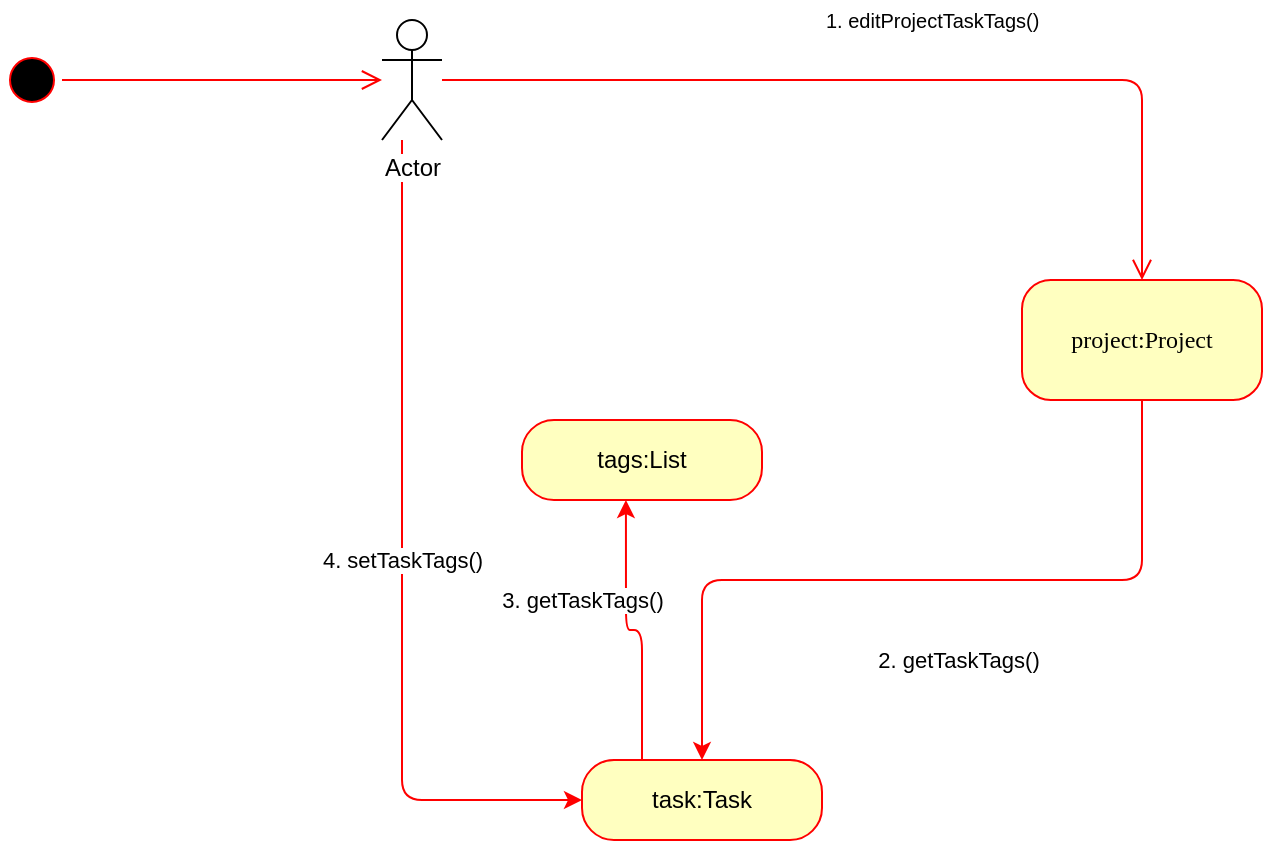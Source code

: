 <mxfile version="10.6.7"><diagram name="Page-1" id="58cdce13-f638-feb5-8d6f-7d28b1aa9fa0"><mxGraphModel dx="1394" dy="755" grid="1" gridSize="10" guides="1" tooltips="1" connect="1" arrows="1" fold="1" page="1" pageScale="1" pageWidth="1100" pageHeight="850" background="#ffffff" math="0" shadow="0"><root><mxCell id="0"/><mxCell id="1" parent="0"/><mxCell id="382b91b5511bd0f7-1" value="" style="ellipse;html=1;shape=startState;fillColor=#000000;strokeColor=#ff0000;rounded=1;shadow=0;comic=0;labelBackgroundColor=none;fontFamily=Verdana;fontSize=12;fontColor=#000000;align=center;direction=south;" parent="1" vertex="1"><mxGeometry x="130" y="135" width="30" height="30" as="geometry"/></mxCell><mxCell id="HUcn9FJM5_dCD9us_pPH-1" value="2. getTaskTags()" style="edgeStyle=orthogonalEdgeStyle;rounded=1;orthogonalLoop=1;jettySize=auto;html=1;exitX=0.5;exitY=1;exitDx=0;exitDy=0;strokeColor=#FF0000;" parent="1" source="382b91b5511bd0f7-7" target="gJLKpaYXSUN0Xv2_VoQH-10" edge="1"><mxGeometry x="-0.091" y="40" relative="1" as="geometry"><mxPoint as="offset"/></mxGeometry></mxCell><mxCell id="382b91b5511bd0f7-7" value="project:Project" style="rounded=1;whiteSpace=wrap;html=1;arcSize=24;fillColor=#ffffc0;strokeColor=#ff0000;shadow=0;comic=0;labelBackgroundColor=none;fontFamily=Verdana;fontSize=12;fontColor=#000000;align=center;" parent="1" vertex="1"><mxGeometry x="640" y="250" width="120" height="60" as="geometry"/></mxCell><mxCell id="2a3bc250acf0617d-9" style="edgeStyle=orthogonalEdgeStyle;html=1;labelBackgroundColor=none;endArrow=open;endSize=8;strokeColor=#ff0000;fontFamily=Verdana;fontSize=12;align=left;" parent="1" source="382b91b5511bd0f7-1" edge="1"><mxGeometry relative="1" as="geometry"><mxPoint x="320" y="150" as="targetPoint"/></mxGeometry></mxCell><mxCell id="2a3bc250acf0617d-10" style="edgeStyle=orthogonalEdgeStyle;html=1;labelBackgroundColor=none;endArrow=open;endSize=8;strokeColor=#ff0000;fontFamily=Verdana;fontSize=12;align=left;" parent="1" target="382b91b5511bd0f7-7" edge="1"><mxGeometry relative="1" as="geometry"><Array as="points"><mxPoint x="360" y="150"/><mxPoint x="480" y="150"/></Array><mxPoint x="350" y="150" as="sourcePoint"/><mxPoint x="450" y="160" as="targetPoint"/></mxGeometry></mxCell><mxCell id="Hjj3vsCIubLqGFSwovlk-5" value="4. setTaskTags()" style="edgeStyle=orthogonalEdgeStyle;rounded=1;orthogonalLoop=1;jettySize=auto;html=1;entryX=0;entryY=0.5;entryDx=0;entryDy=0;strokeColor=#FF0000;" parent="1" source="9rXHQXy1H_-N6-NmS4Td-7" target="gJLKpaYXSUN0Xv2_VoQH-10" edge="1"><mxGeometry relative="1" as="geometry"><Array as="points"><mxPoint x="330" y="510"/></Array></mxGeometry></mxCell><mxCell id="9rXHQXy1H_-N6-NmS4Td-7" value="Actor" style="shape=umlActor;verticalLabelPosition=bottom;labelBackgroundColor=#ffffff;verticalAlign=top;html=1;outlineConnect=0;" parent="1" vertex="1"><mxGeometry x="320" y="120" width="30" height="60" as="geometry"/></mxCell><mxCell id="9rXHQXy1H_-N6-NmS4Td-1" value="&lt;font style=&quot;font-size: 10px&quot;&gt;1. editProjectTaskTags()&lt;/font&gt;" style="text;html=1;resizable=0;points=[];autosize=1;align=left;verticalAlign=top;spacingTop=-4;" parent="1" vertex="1"><mxGeometry x="540" y="110" width="120" height="20" as="geometry"/></mxCell><mxCell id="Hjj3vsCIubLqGFSwovlk-4" value="3. getTaskTags()" style="edgeStyle=orthogonalEdgeStyle;rounded=1;orthogonalLoop=1;jettySize=auto;html=1;exitX=0.25;exitY=0;exitDx=0;exitDy=0;entryX=0.433;entryY=1;entryDx=0;entryDy=0;entryPerimeter=0;strokeColor=#FF0000;" parent="1" source="gJLKpaYXSUN0Xv2_VoQH-10" target="Hjj3vsCIubLqGFSwovlk-2" edge="1"><mxGeometry x="0.275" y="22" relative="1" as="geometry"><mxPoint as="offset"/></mxGeometry></mxCell><mxCell id="gJLKpaYXSUN0Xv2_VoQH-10" value="task:Task" style="rounded=1;whiteSpace=wrap;html=1;arcSize=40;fontColor=#000000;fillColor=#ffffc0;strokeColor=#ff0000;" parent="1" vertex="1"><mxGeometry x="420" y="490" width="120" height="40" as="geometry"/></mxCell><mxCell id="Hjj3vsCIubLqGFSwovlk-2" value="tags:List" style="rounded=1;whiteSpace=wrap;html=1;arcSize=40;fontColor=#000000;fillColor=#ffffc0;strokeColor=#ff0000;" parent="1" vertex="1"><mxGeometry x="390" y="320" width="120" height="40" as="geometry"/></mxCell></root></mxGraphModel></diagram></mxfile>